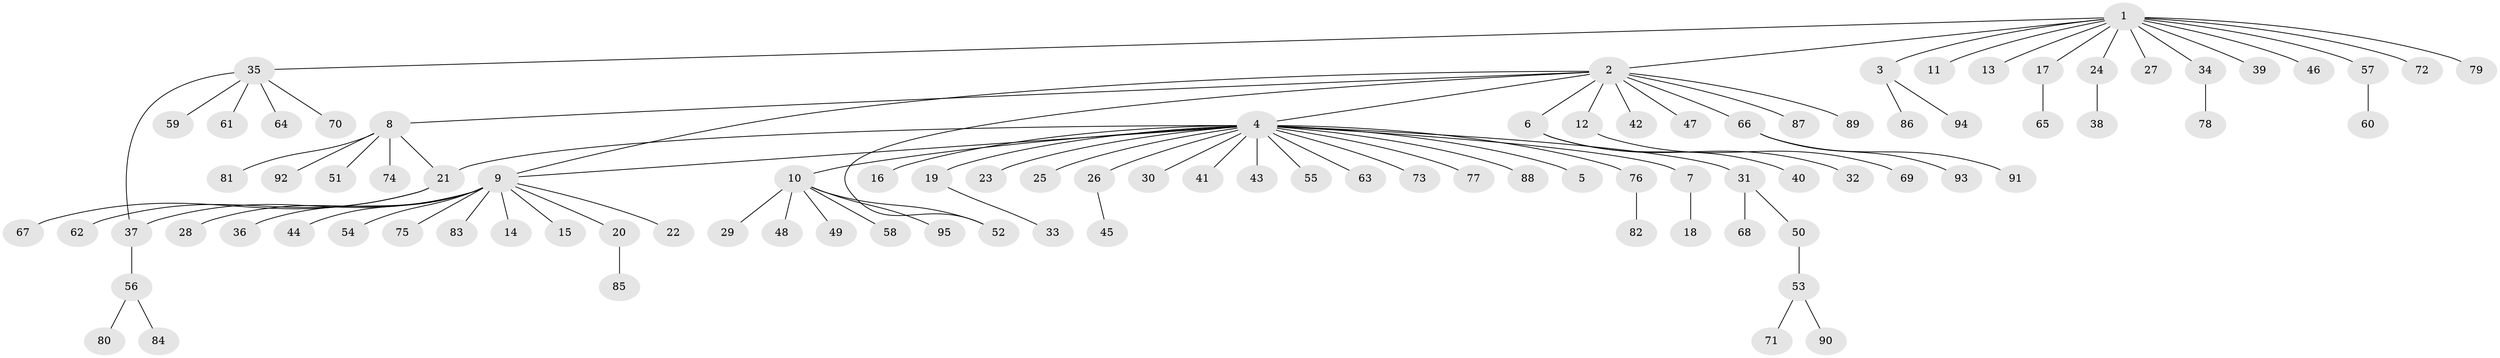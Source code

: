 // Generated by graph-tools (version 1.1) at 2025/49/03/09/25 03:49:53]
// undirected, 95 vertices, 98 edges
graph export_dot {
graph [start="1"]
  node [color=gray90,style=filled];
  1;
  2;
  3;
  4;
  5;
  6;
  7;
  8;
  9;
  10;
  11;
  12;
  13;
  14;
  15;
  16;
  17;
  18;
  19;
  20;
  21;
  22;
  23;
  24;
  25;
  26;
  27;
  28;
  29;
  30;
  31;
  32;
  33;
  34;
  35;
  36;
  37;
  38;
  39;
  40;
  41;
  42;
  43;
  44;
  45;
  46;
  47;
  48;
  49;
  50;
  51;
  52;
  53;
  54;
  55;
  56;
  57;
  58;
  59;
  60;
  61;
  62;
  63;
  64;
  65;
  66;
  67;
  68;
  69;
  70;
  71;
  72;
  73;
  74;
  75;
  76;
  77;
  78;
  79;
  80;
  81;
  82;
  83;
  84;
  85;
  86;
  87;
  88;
  89;
  90;
  91;
  92;
  93;
  94;
  95;
  1 -- 2;
  1 -- 3;
  1 -- 11;
  1 -- 13;
  1 -- 17;
  1 -- 24;
  1 -- 27;
  1 -- 34;
  1 -- 35;
  1 -- 39;
  1 -- 46;
  1 -- 57;
  1 -- 72;
  1 -- 79;
  2 -- 4;
  2 -- 6;
  2 -- 8;
  2 -- 9;
  2 -- 12;
  2 -- 42;
  2 -- 47;
  2 -- 52;
  2 -- 66;
  2 -- 87;
  2 -- 89;
  3 -- 86;
  3 -- 94;
  4 -- 5;
  4 -- 7;
  4 -- 9;
  4 -- 10;
  4 -- 16;
  4 -- 19;
  4 -- 21;
  4 -- 23;
  4 -- 25;
  4 -- 26;
  4 -- 30;
  4 -- 31;
  4 -- 41;
  4 -- 43;
  4 -- 55;
  4 -- 63;
  4 -- 73;
  4 -- 76;
  4 -- 77;
  4 -- 88;
  6 -- 32;
  6 -- 40;
  7 -- 18;
  8 -- 21;
  8 -- 51;
  8 -- 74;
  8 -- 81;
  8 -- 92;
  9 -- 14;
  9 -- 15;
  9 -- 20;
  9 -- 22;
  9 -- 28;
  9 -- 36;
  9 -- 37;
  9 -- 44;
  9 -- 54;
  9 -- 75;
  9 -- 83;
  10 -- 29;
  10 -- 48;
  10 -- 49;
  10 -- 52;
  10 -- 58;
  10 -- 95;
  12 -- 69;
  17 -- 65;
  19 -- 33;
  20 -- 85;
  21 -- 62;
  21 -- 67;
  24 -- 38;
  26 -- 45;
  31 -- 50;
  31 -- 68;
  34 -- 78;
  35 -- 37;
  35 -- 59;
  35 -- 61;
  35 -- 64;
  35 -- 70;
  37 -- 56;
  50 -- 53;
  53 -- 71;
  53 -- 90;
  56 -- 80;
  56 -- 84;
  57 -- 60;
  66 -- 91;
  66 -- 93;
  76 -- 82;
}
